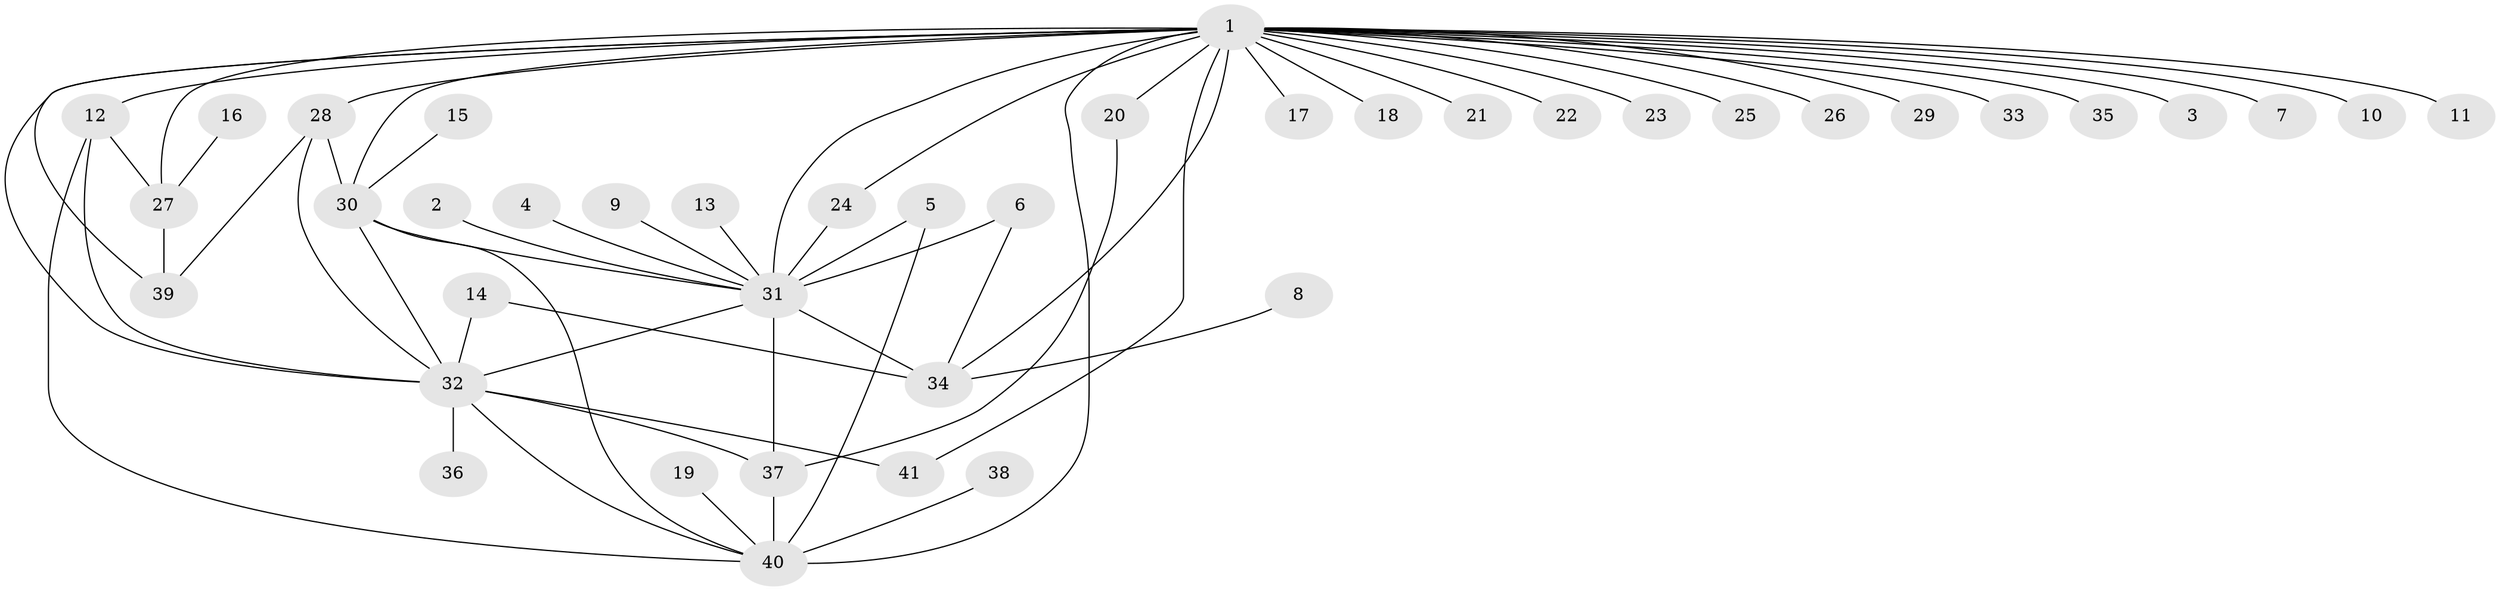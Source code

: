 // original degree distribution, {30: 0.012345679012345678, 6: 0.04938271604938271, 2: 0.20987654320987653, 7: 0.024691358024691357, 1: 0.5061728395061729, 14: 0.012345679012345678, 4: 0.037037037037037035, 5: 0.06172839506172839, 3: 0.07407407407407407, 10: 0.012345679012345678}
// Generated by graph-tools (version 1.1) at 2025/26/03/09/25 03:26:08]
// undirected, 41 vertices, 61 edges
graph export_dot {
graph [start="1"]
  node [color=gray90,style=filled];
  1;
  2;
  3;
  4;
  5;
  6;
  7;
  8;
  9;
  10;
  11;
  12;
  13;
  14;
  15;
  16;
  17;
  18;
  19;
  20;
  21;
  22;
  23;
  24;
  25;
  26;
  27;
  28;
  29;
  30;
  31;
  32;
  33;
  34;
  35;
  36;
  37;
  38;
  39;
  40;
  41;
  1 -- 3 [weight=1.0];
  1 -- 7 [weight=1.0];
  1 -- 10 [weight=1.0];
  1 -- 11 [weight=1.0];
  1 -- 12 [weight=1.0];
  1 -- 17 [weight=1.0];
  1 -- 18 [weight=1.0];
  1 -- 20 [weight=2.0];
  1 -- 21 [weight=1.0];
  1 -- 22 [weight=1.0];
  1 -- 23 [weight=1.0];
  1 -- 24 [weight=1.0];
  1 -- 25 [weight=1.0];
  1 -- 26 [weight=1.0];
  1 -- 27 [weight=1.0];
  1 -- 28 [weight=1.0];
  1 -- 29 [weight=1.0];
  1 -- 30 [weight=1.0];
  1 -- 31 [weight=1.0];
  1 -- 32 [weight=2.0];
  1 -- 33 [weight=1.0];
  1 -- 34 [weight=2.0];
  1 -- 35 [weight=1.0];
  1 -- 39 [weight=2.0];
  1 -- 40 [weight=2.0];
  1 -- 41 [weight=1.0];
  2 -- 31 [weight=1.0];
  4 -- 31 [weight=1.0];
  5 -- 31 [weight=1.0];
  5 -- 40 [weight=1.0];
  6 -- 31 [weight=1.0];
  6 -- 34 [weight=1.0];
  8 -- 34 [weight=1.0];
  9 -- 31 [weight=1.0];
  12 -- 27 [weight=1.0];
  12 -- 32 [weight=1.0];
  12 -- 40 [weight=1.0];
  13 -- 31 [weight=1.0];
  14 -- 32 [weight=1.0];
  14 -- 34 [weight=1.0];
  15 -- 30 [weight=1.0];
  16 -- 27 [weight=1.0];
  19 -- 40 [weight=1.0];
  20 -- 37 [weight=1.0];
  24 -- 31 [weight=1.0];
  27 -- 39 [weight=1.0];
  28 -- 30 [weight=1.0];
  28 -- 32 [weight=1.0];
  28 -- 39 [weight=1.0];
  30 -- 31 [weight=1.0];
  30 -- 32 [weight=1.0];
  30 -- 40 [weight=1.0];
  31 -- 32 [weight=1.0];
  31 -- 34 [weight=3.0];
  31 -- 37 [weight=1.0];
  32 -- 36 [weight=1.0];
  32 -- 37 [weight=1.0];
  32 -- 40 [weight=1.0];
  32 -- 41 [weight=1.0];
  37 -- 40 [weight=1.0];
  38 -- 40 [weight=1.0];
}
